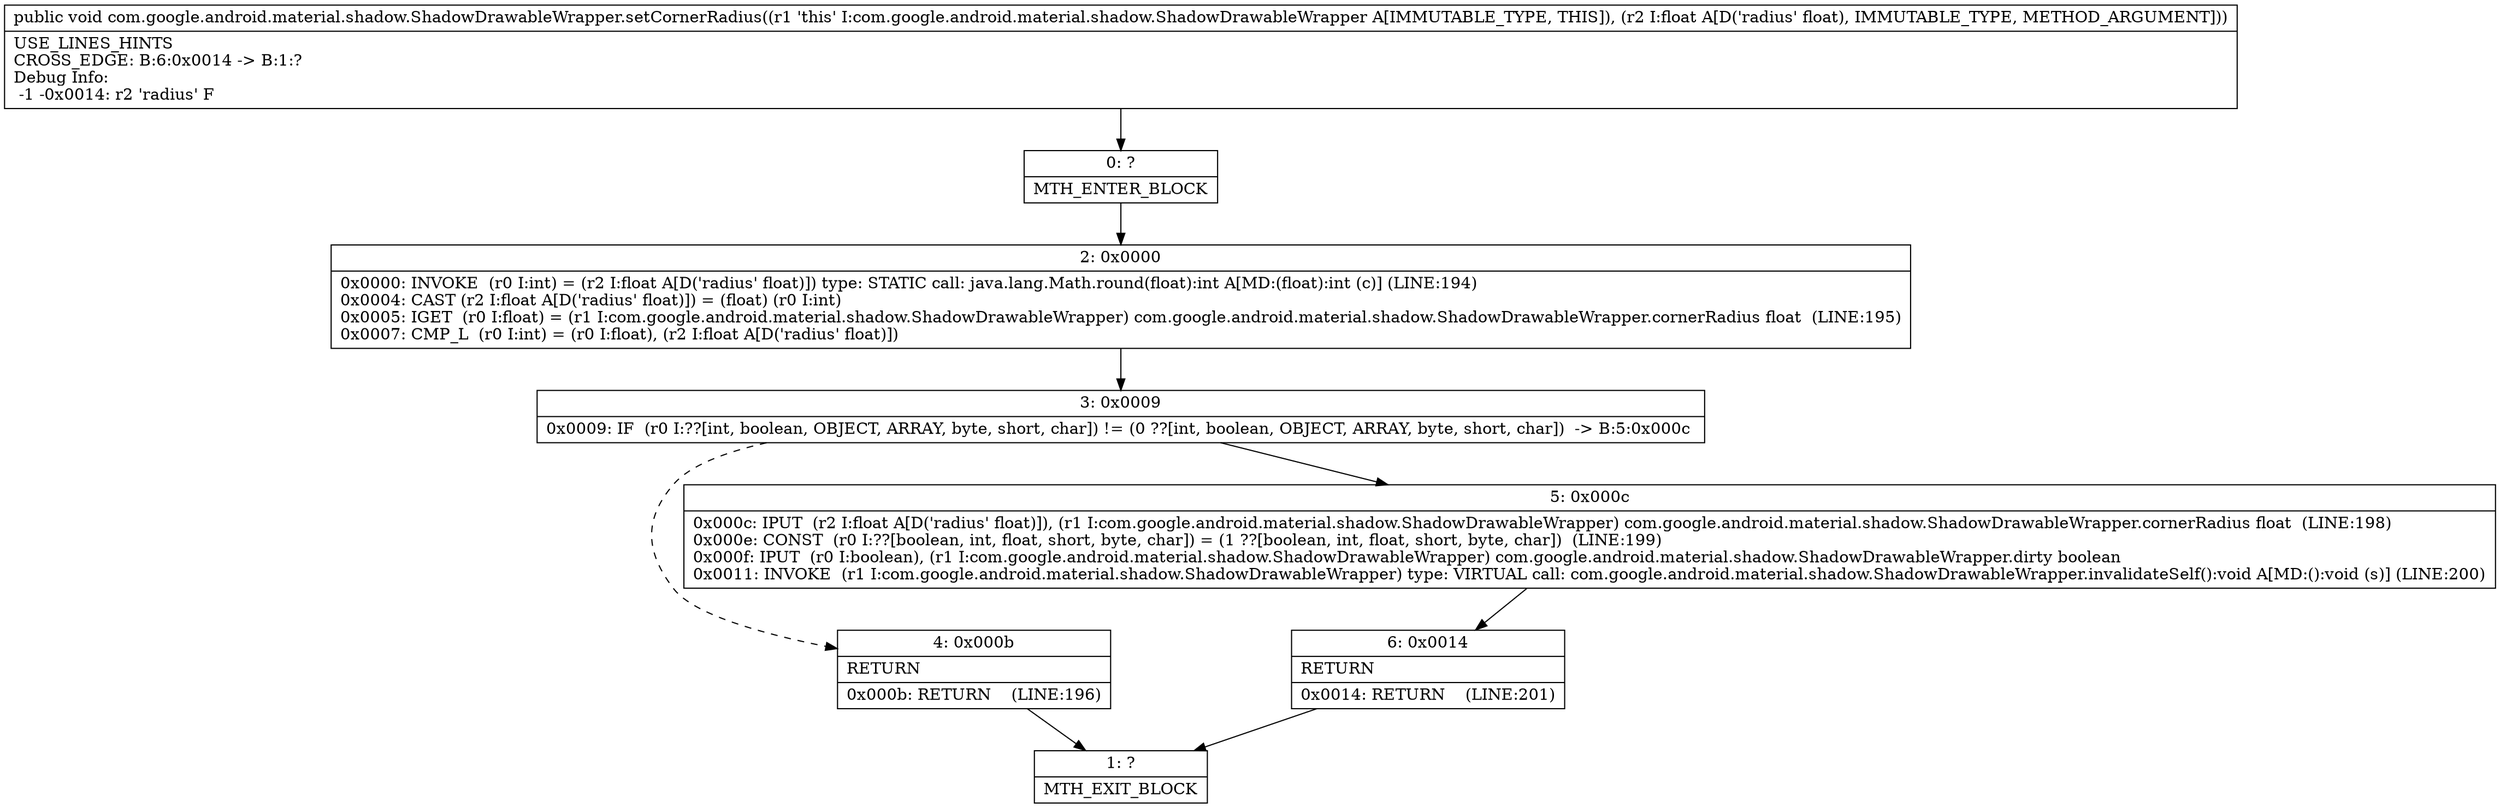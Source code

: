 digraph "CFG forcom.google.android.material.shadow.ShadowDrawableWrapper.setCornerRadius(F)V" {
Node_0 [shape=record,label="{0\:\ ?|MTH_ENTER_BLOCK\l}"];
Node_2 [shape=record,label="{2\:\ 0x0000|0x0000: INVOKE  (r0 I:int) = (r2 I:float A[D('radius' float)]) type: STATIC call: java.lang.Math.round(float):int A[MD:(float):int (c)] (LINE:194)\l0x0004: CAST (r2 I:float A[D('radius' float)]) = (float) (r0 I:int) \l0x0005: IGET  (r0 I:float) = (r1 I:com.google.android.material.shadow.ShadowDrawableWrapper) com.google.android.material.shadow.ShadowDrawableWrapper.cornerRadius float  (LINE:195)\l0x0007: CMP_L  (r0 I:int) = (r0 I:float), (r2 I:float A[D('radius' float)]) \l}"];
Node_3 [shape=record,label="{3\:\ 0x0009|0x0009: IF  (r0 I:??[int, boolean, OBJECT, ARRAY, byte, short, char]) != (0 ??[int, boolean, OBJECT, ARRAY, byte, short, char])  \-\> B:5:0x000c \l}"];
Node_4 [shape=record,label="{4\:\ 0x000b|RETURN\l|0x000b: RETURN    (LINE:196)\l}"];
Node_1 [shape=record,label="{1\:\ ?|MTH_EXIT_BLOCK\l}"];
Node_5 [shape=record,label="{5\:\ 0x000c|0x000c: IPUT  (r2 I:float A[D('radius' float)]), (r1 I:com.google.android.material.shadow.ShadowDrawableWrapper) com.google.android.material.shadow.ShadowDrawableWrapper.cornerRadius float  (LINE:198)\l0x000e: CONST  (r0 I:??[boolean, int, float, short, byte, char]) = (1 ??[boolean, int, float, short, byte, char])  (LINE:199)\l0x000f: IPUT  (r0 I:boolean), (r1 I:com.google.android.material.shadow.ShadowDrawableWrapper) com.google.android.material.shadow.ShadowDrawableWrapper.dirty boolean \l0x0011: INVOKE  (r1 I:com.google.android.material.shadow.ShadowDrawableWrapper) type: VIRTUAL call: com.google.android.material.shadow.ShadowDrawableWrapper.invalidateSelf():void A[MD:():void (s)] (LINE:200)\l}"];
Node_6 [shape=record,label="{6\:\ 0x0014|RETURN\l|0x0014: RETURN    (LINE:201)\l}"];
MethodNode[shape=record,label="{public void com.google.android.material.shadow.ShadowDrawableWrapper.setCornerRadius((r1 'this' I:com.google.android.material.shadow.ShadowDrawableWrapper A[IMMUTABLE_TYPE, THIS]), (r2 I:float A[D('radius' float), IMMUTABLE_TYPE, METHOD_ARGUMENT]))  | USE_LINES_HINTS\lCROSS_EDGE: B:6:0x0014 \-\> B:1:?\lDebug Info:\l  \-1 \-0x0014: r2 'radius' F\l}"];
MethodNode -> Node_0;Node_0 -> Node_2;
Node_2 -> Node_3;
Node_3 -> Node_4[style=dashed];
Node_3 -> Node_5;
Node_4 -> Node_1;
Node_5 -> Node_6;
Node_6 -> Node_1;
}

